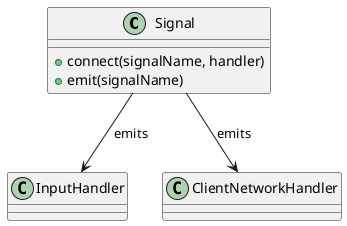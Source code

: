 @startuml
class Signal {
  +connect(signalName, handler)
  +emit(signalName)
}
class InputHandler
class ClientNetworkHandler

Signal --> InputHandler : emits
Signal --> ClientNetworkHandler : emits
@enduml